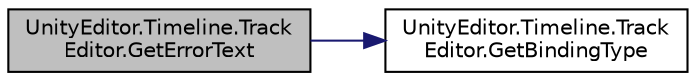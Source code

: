 digraph "UnityEditor.Timeline.TrackEditor.GetErrorText"
{
 // LATEX_PDF_SIZE
  edge [fontname="Helvetica",fontsize="10",labelfontname="Helvetica",labelfontsize="10"];
  node [fontname="Helvetica",fontsize="10",shape=record];
  rankdir="LR";
  Node1 [label="UnityEditor.Timeline.Track\lEditor.GetErrorText",height=0.2,width=0.4,color="black", fillcolor="grey75", style="filled", fontcolor="black",tooltip="Gets the error text for the specified track."];
  Node1 -> Node2 [color="midnightblue",fontsize="10",style="solid",fontname="Helvetica"];
  Node2 [label="UnityEditor.Timeline.Track\lEditor.GetBindingType",height=0.2,width=0.4,color="black", fillcolor="white", style="filled",URL="$class_unity_editor_1_1_timeline_1_1_track_editor.html#a1eb8c0c3c958c9c3a890028bdcb6fcf8",tooltip="Gets the binding type for a track."];
}
